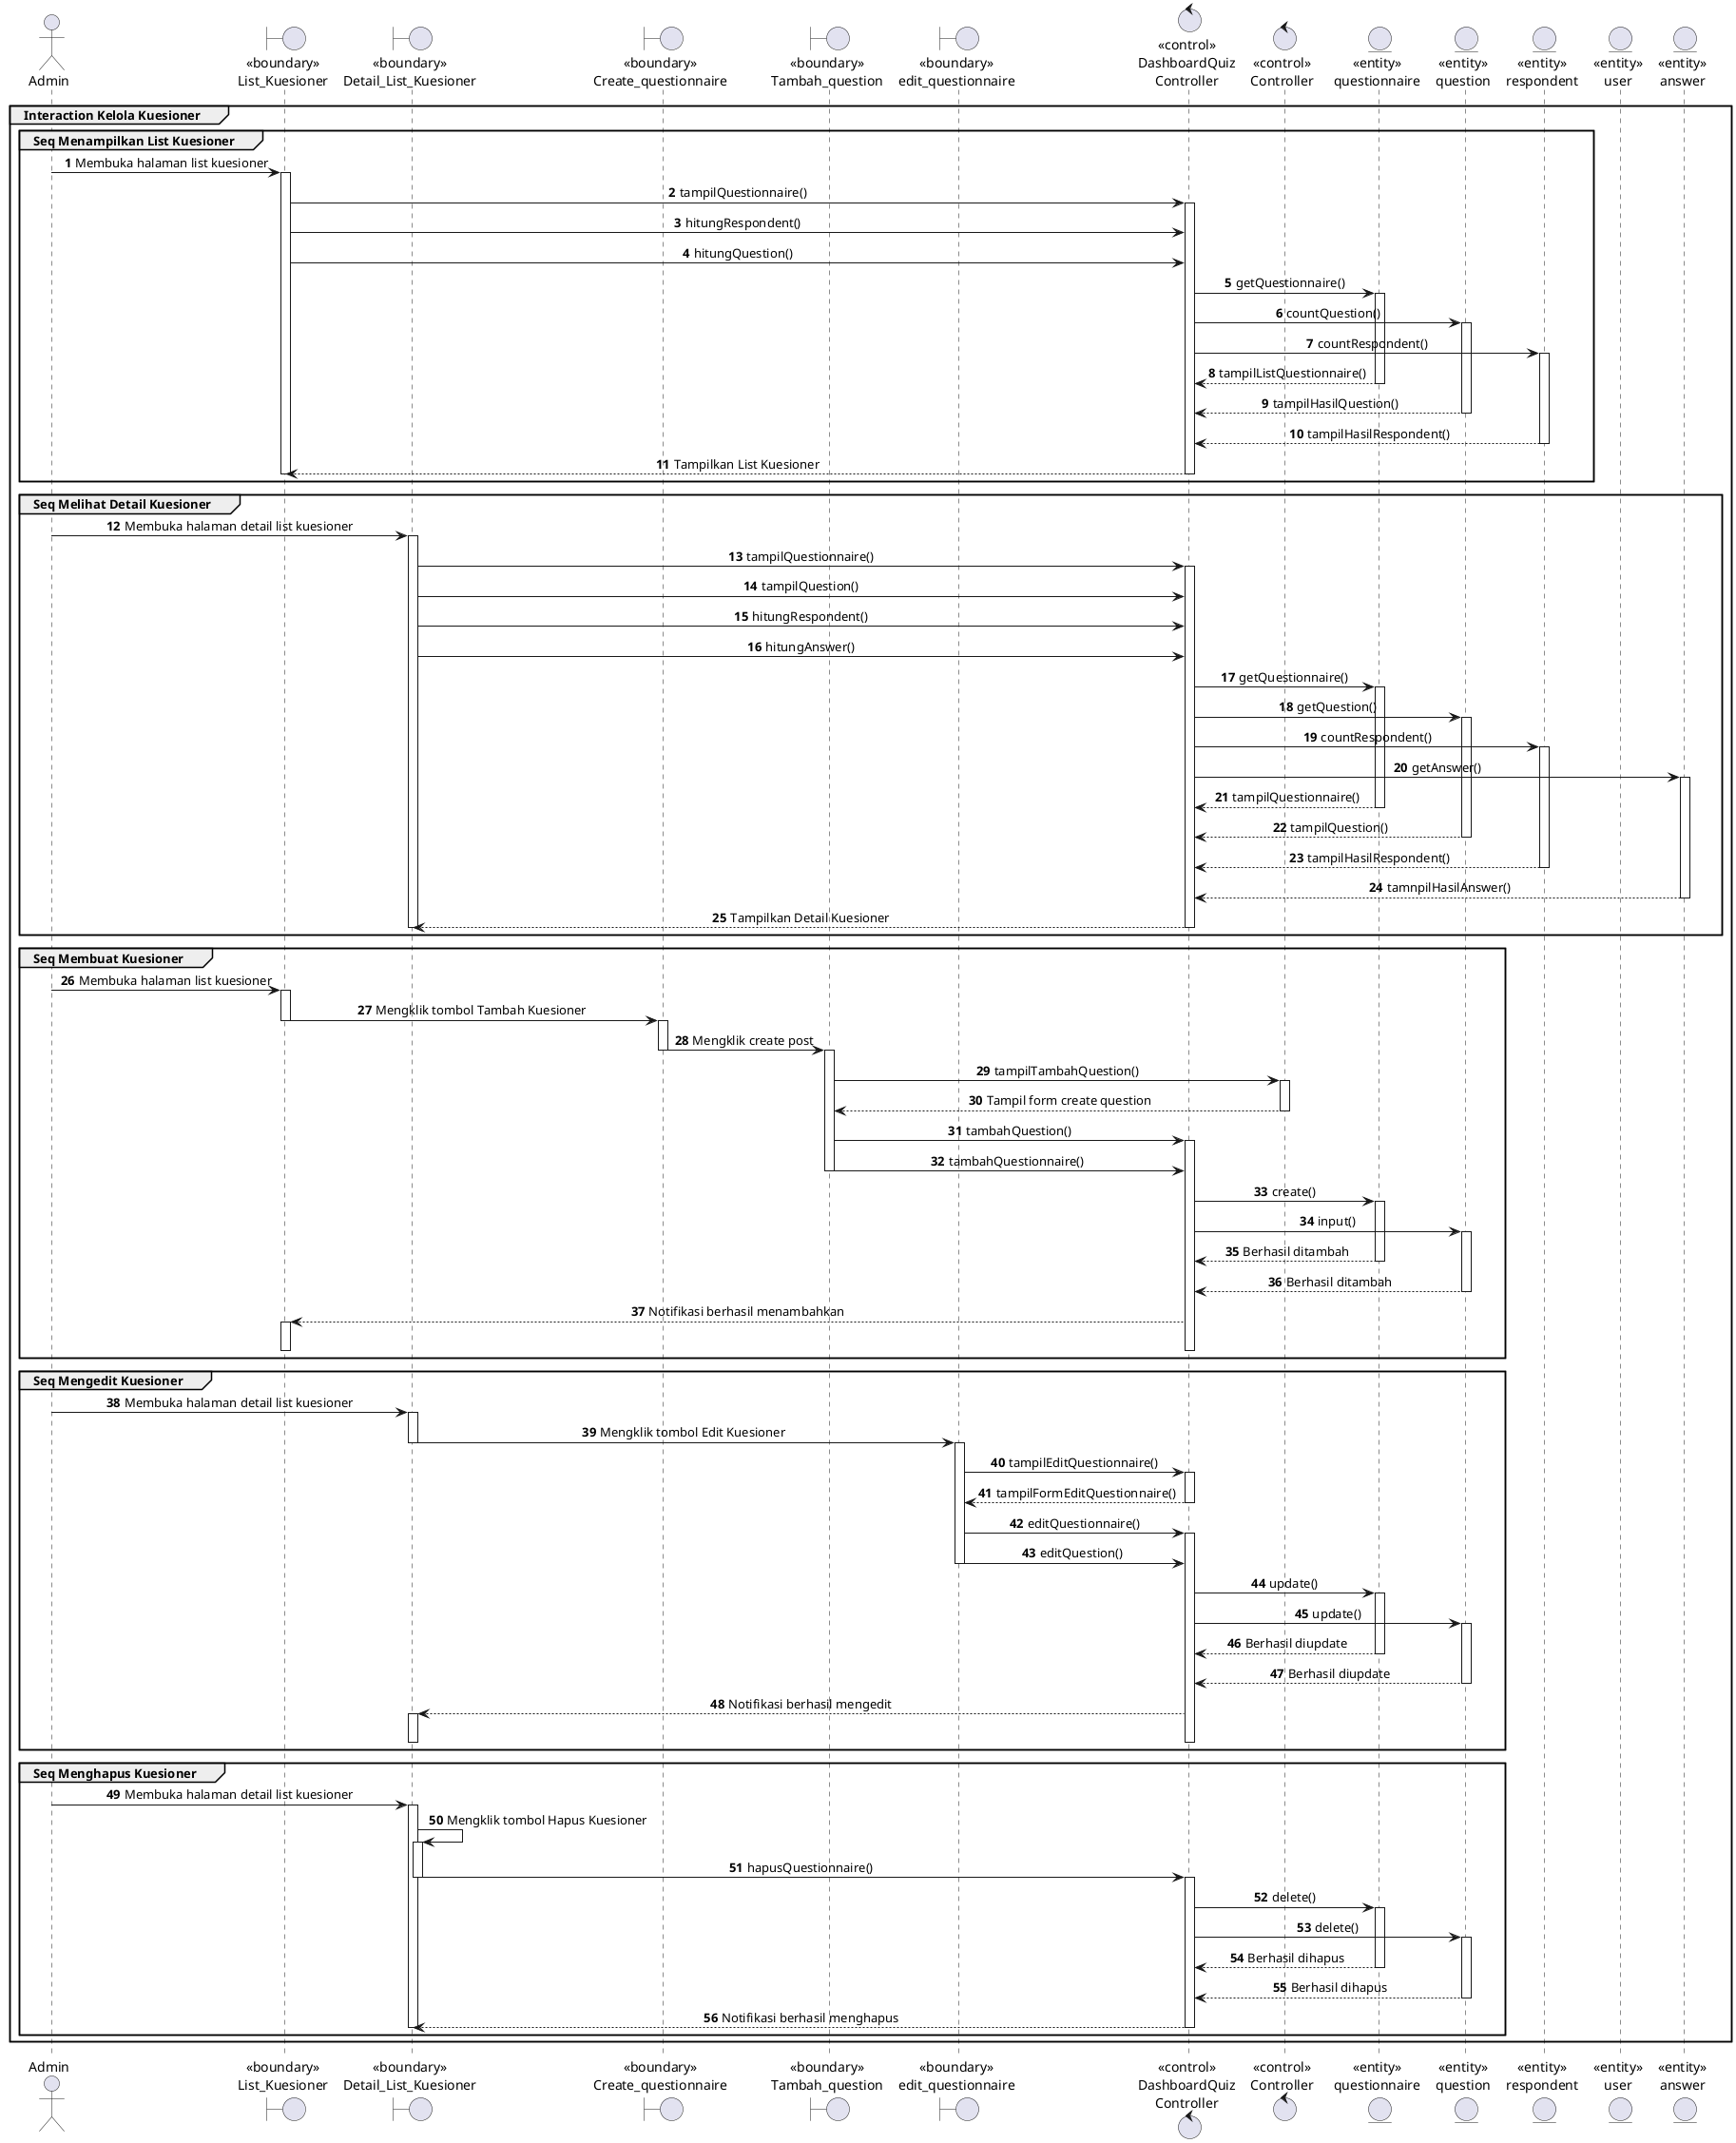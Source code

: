 @startuml Interaction Kelola Data
autonumber
' skinparam style strictuml
skinparam SequenceMessageAlignment center
group Interaction Kelola Kuesioner

    actor Admin 
    boundary "<<boundary>>\nList_Kuesioner" as list
    boundary "<<boundary>>\nDetail_List_Kuesioner" as dlist
    boundary "<<boundary>>\nCreate_questionnaire" as tquestionnaire
    boundary "<<boundary>>\nTambah_question" as tquestion
    boundary "<<boundary>>\nedit_questionnaire" as equestionnaire
    control "<<control>>\nDashboardQuiz\nController" as dqcontrol
    control "<<control>>\nController" as control
    entity "<<entity>>\nquestionnaire" as questioner
    entity "<<entity>>\nquestion" as question
    entity "<<entity>>\nrespondent" as respondent
    entity "<<entity>>\nuser" as admin
    entity "<<entity>>\nanswer" as answer

    group Seq Menampilkan List Kuesioner
        Admin->list:Membuka halaman list kuesioner
        activate list
            list-> dqcontrol: tampilQuestionnaire()
            activate dqcontrol
                list-> dqcontrol: hitungRespondent()
                list-> dqcontrol: hitungQuestion()

                dqcontrol-> questioner: getQuestionnaire()
                activate questioner
                    dqcontrol-> question:   countQuestion()
                activate question
                    dqcontrol-> respondent: countRespondent()
                activate respondent

                    questioner--> dqcontrol: tampilListQuestionnaire()
                deactivate questioner
                    question--> dqcontrol: tampilHasilQuestion() 
                deactivate question
                    respondent--> dqcontrol: tampilHasilRespondent() 
                deactivate respondent
                dqcontrol--> list: Tampilkan List Kuesioner
            deactivate dqcontrol
        deactivate list
    end

    group Seq Melihat Detail Kuesioner
        Admin-> dlist: Membuka halaman detail list kuesioner
        activate dlist
            dlist-> dqcontrol: tampilQuestionnaire()
                activate dqcontrol
                dlist-> dqcontrol: tampilQuestion()
                dlist-> dqcontrol: hitungRespondent()
                dlist-> dqcontrol: hitungAnswer()
                
                
                dqcontrol-> questioner: getQuestionnaire()
                activate questioner
                dqcontrol-> question: getQuestion()
                activate question
                dqcontrol-> respondent: countRespondent()
                activate respondent
                dqcontrol-> answer: getAnswer()
                activate answer

                questioner--> dqcontrol: tampilQuestionnaire()
                deactivate questioner
                question--> dqcontrol: tampilQuestion()
                deactivate question
                respondent--> dqcontrol: tampilHasilRespondent()
                deactivate respondent
                answer--> dqcontrol: tamnpilHasilAnswer()
                deactivate answer

                dqcontrol--> dlist: Tampilkan Detail Kuesioner
                deactivate dqcontrol
        deactivate dlist
        
    end

    group Seq Membuat Kuesioner
        Admin-> list: Membuka halaman list kuesioner
        activate list
            list-> tquestionnaire: Mengklik tombol Tambah Kuesioner
        deactivate list

        activate tquestionnaire
            tquestionnaire-> tquestion: Mengklik create post
        deactivate tquestionnaire

        activate tquestion
            tquestion-> control: tampilTambahQuestion()
            activate control
                control--> tquestion: Tampil form create question
            deactivate control
            tquestion-> dqcontrol: tambahQuestion()
            activate dqcontrol
            tquestion-> dqcontrol: tambahQuestionnaire()
        deactivate tquestion
        dqcontrol-> questioner: create()
        activate questioner
        dqcontrol-> question: input()
        activate question
        questioner--> dqcontrol: Berhasil ditambah
        deactivate questioner
        question--> dqcontrol: Berhasil ditambah
        deactivate question
        dqcontrol--> list: Notifikasi berhasil menambahkan
        activate list
        deactivate list
        deactivate dqcontrol
    end
    
    group Seq Mengedit Kuesioner
        Admin->dlist: Membuka halaman detail list kuesioner
        activate dlist
            dlist-> equestionnaire: Mengklik tombol Edit Kuesioner
        deactivate dlist
        activate equestionnaire
        equestionnaire-> dqcontrol: tampilEditQuestionnaire()
            activate dqcontrol
                dqcontrol--> equestionnaire: tampilFormEditQuestionnaire()
            deactivate dqcontrol
        equestionnaire-> dqcontrol: editQuestionnaire()
        activate dqcontrol
        equestionnaire-> dqcontrol: editQuestion()
        deactivate equestionnaire
        dqcontrol-> questioner: update()
        activate questioner
        dqcontrol-> question: update()
        activate question
        questioner--> dqcontrol: Berhasil diupdate
        deactivate questioner
        question--> dqcontrol: Berhasil diupdate
        deactivate question
        dqcontrol--> dlist: Notifikasi berhasil mengedit
        activate dlist
        deactivate dlist
        deactivate dqcontrol
    end

    group Seq Menghapus Kuesioner
        Admin-> dlist: Membuka halaman detail list kuesioner
        activate dlist
                dlist-> dlist: Mengklik tombol Hapus Kuesioner
            activate dlist
                dlist-> dqcontrol: hapusQuestionnaire()
            deactivate dlist
            
            activate dqcontrol
                dqcontrol-> questioner: delete()
            activate questioner
                dqcontrol-> question: delete()
            activate question
                questioner--> dqcontrol: Berhasil dihapus
            deactivate questioner
                question--> dqcontrol: Berhasil dihapus
            deactivate question
                dqcontrol--> dlist: Notifikasi berhasil menghapus
            deactivate dqcontrol
        deactivate dlist
    end
end
@enduml